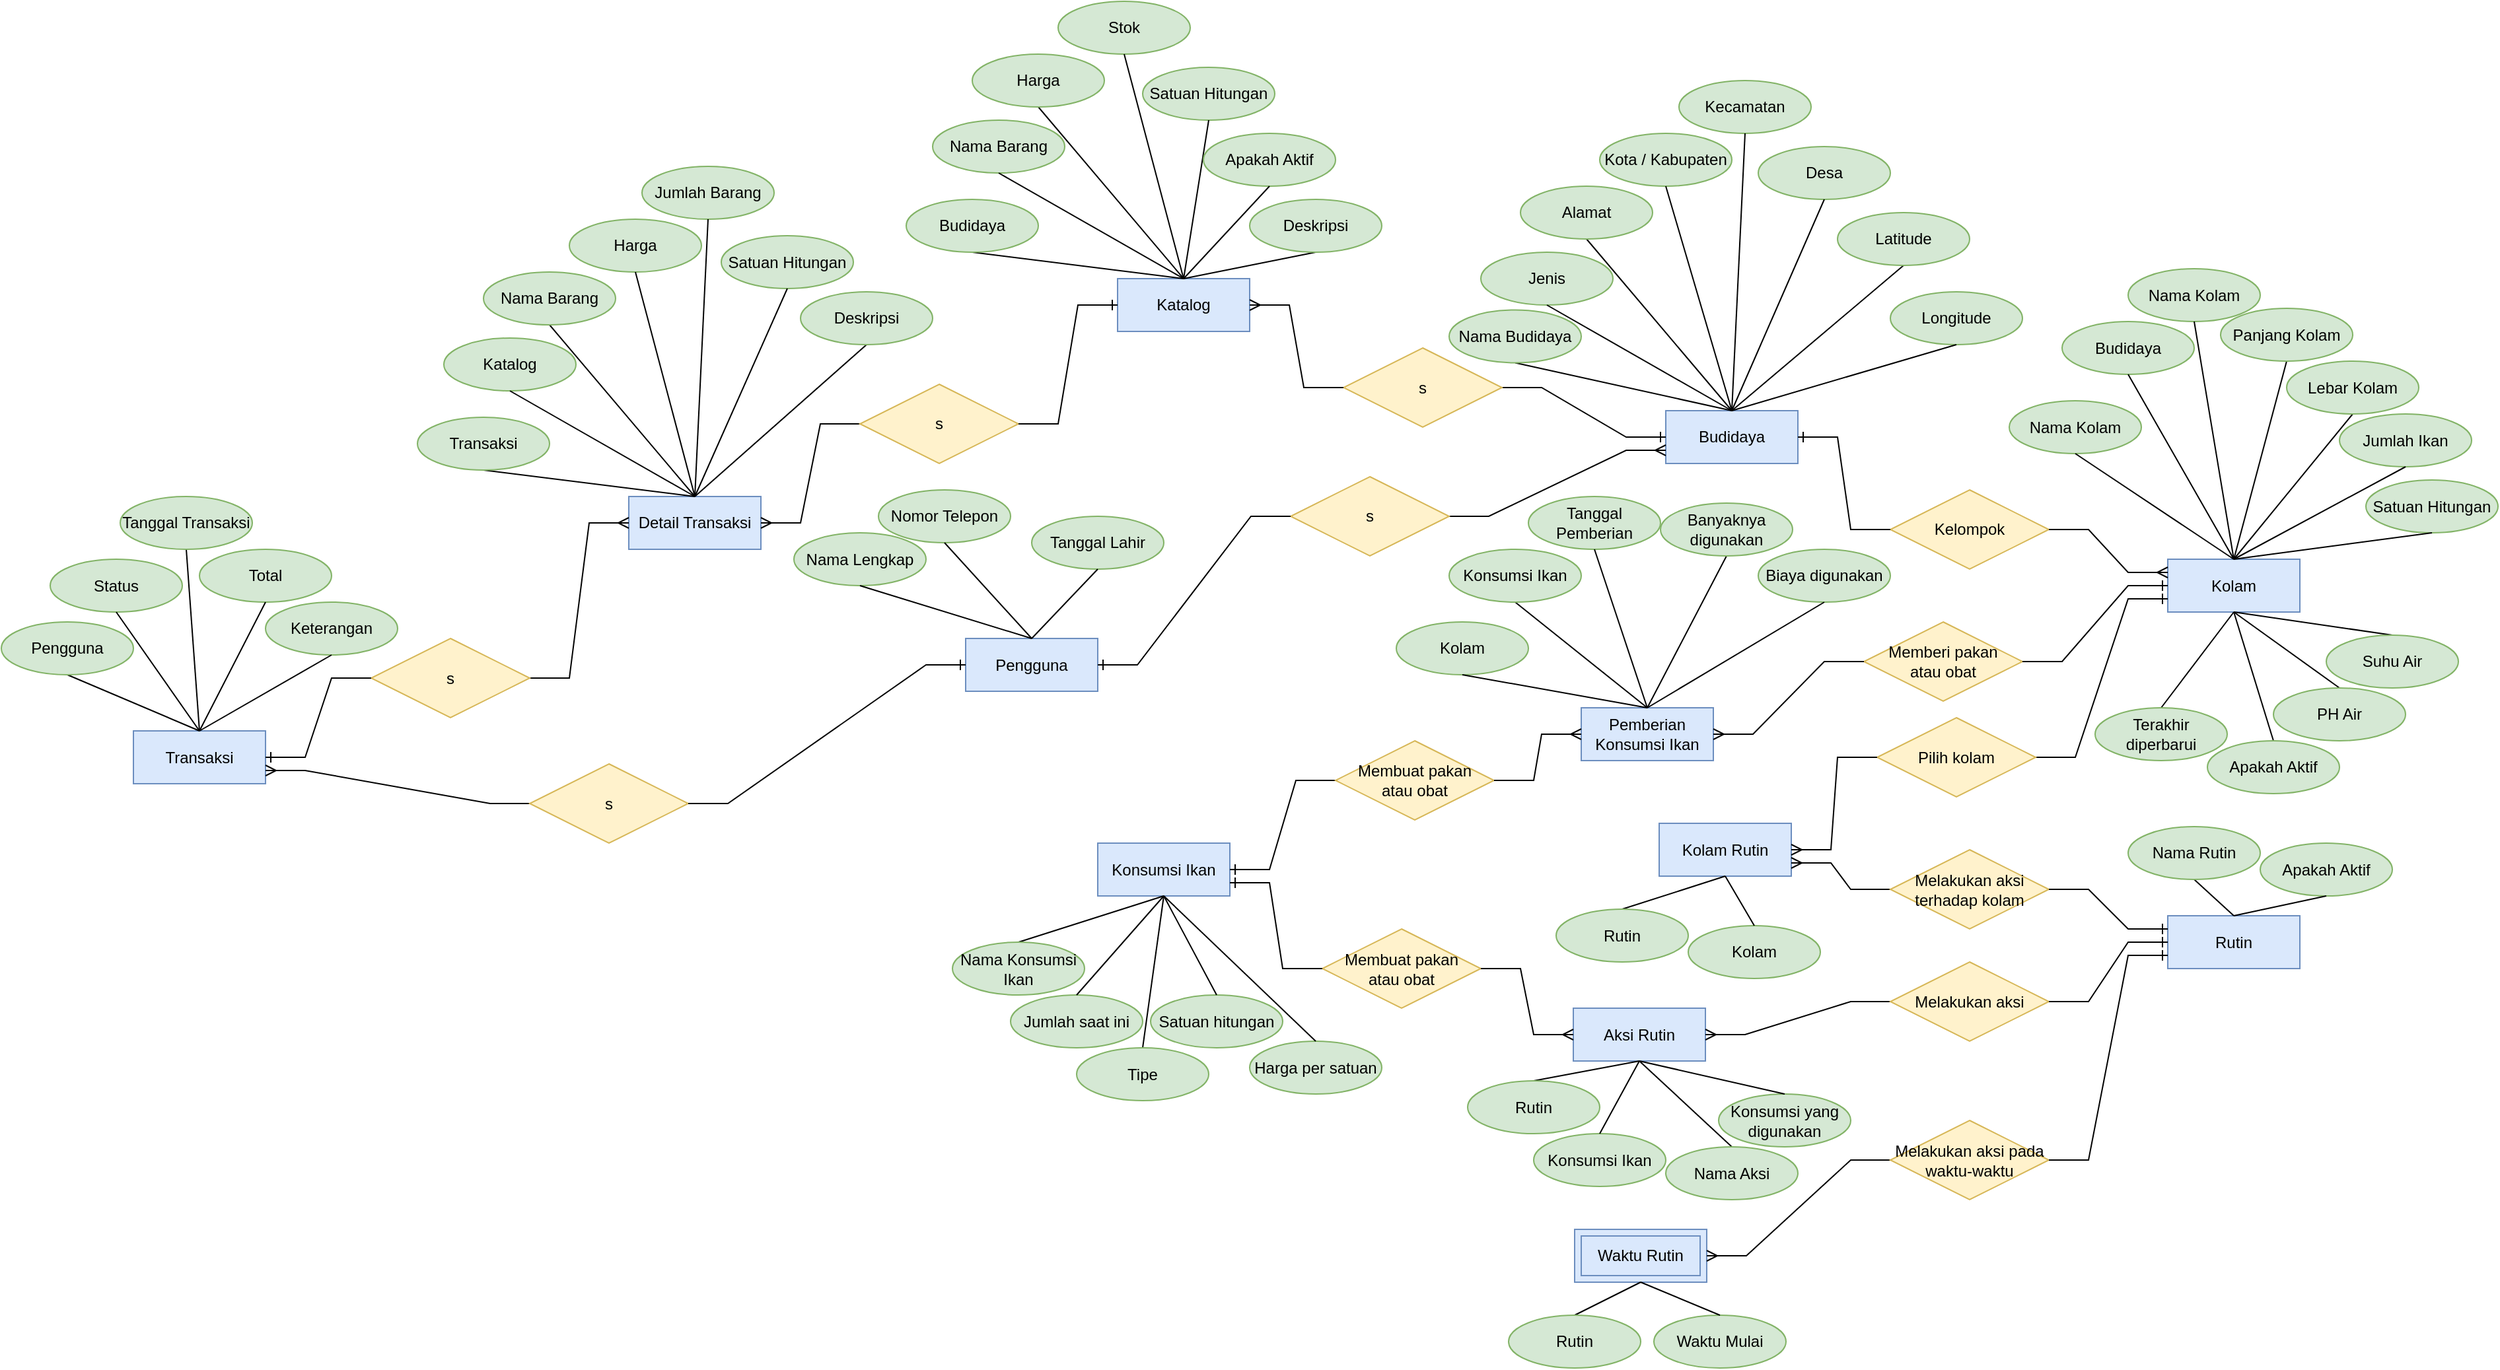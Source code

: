 <mxfile version="17.1.0" type="github">
  <diagram id="HuXtwQ8Sy-i9ZQJ4_Wx1" name="Page-1">
    <mxGraphModel dx="2997" dy="2582" grid="1" gridSize="10" guides="1" tooltips="1" connect="1" arrows="1" fold="1" page="1" pageScale="1" pageWidth="827" pageHeight="1169" math="0" shadow="0">
      <root>
        <mxCell id="0" />
        <mxCell id="1" parent="0" />
        <mxCell id="vET1W0fYoKjo0D7BIp9D-1" value="Pengguna" style="rounded=0;arcSize=10;whiteSpace=wrap;html=1;align=center;fillColor=#dae8fc;strokeColor=#6c8ebf;" vertex="1" parent="1">
          <mxGeometry x="280" y="442.5" width="100" height="40" as="geometry" />
        </mxCell>
        <mxCell id="vET1W0fYoKjo0D7BIp9D-3" value="Nomor Telepon" style="ellipse;whiteSpace=wrap;html=1;align=center;fillColor=#d5e8d4;strokeColor=#82b366;" vertex="1" parent="1">
          <mxGeometry x="214" y="330" width="100" height="40" as="geometry" />
        </mxCell>
        <mxCell id="vET1W0fYoKjo0D7BIp9D-5" value="Nama Lengkap" style="ellipse;whiteSpace=wrap;html=1;align=center;fillColor=#d5e8d4;strokeColor=#82b366;" vertex="1" parent="1">
          <mxGeometry x="150" y="362.5" width="100" height="40" as="geometry" />
        </mxCell>
        <mxCell id="vET1W0fYoKjo0D7BIp9D-6" value="Tanggal Lahir" style="ellipse;whiteSpace=wrap;html=1;align=center;fillColor=#d5e8d4;strokeColor=#82b366;" vertex="1" parent="1">
          <mxGeometry x="330" y="350" width="100" height="40" as="geometry" />
        </mxCell>
        <mxCell id="vET1W0fYoKjo0D7BIp9D-10" value="" style="endArrow=none;html=1;rounded=0;entryX=0.5;entryY=0;entryDx=0;entryDy=0;exitX=0.5;exitY=1;exitDx=0;exitDy=0;" edge="1" parent="1" source="vET1W0fYoKjo0D7BIp9D-5" target="vET1W0fYoKjo0D7BIp9D-1">
          <mxGeometry relative="1" as="geometry">
            <mxPoint x="260" y="462.5" as="sourcePoint" />
            <mxPoint x="420" y="462.5" as="targetPoint" />
          </mxGeometry>
        </mxCell>
        <mxCell id="vET1W0fYoKjo0D7BIp9D-11" value="" style="endArrow=none;html=1;rounded=0;entryX=0.5;entryY=0;entryDx=0;entryDy=0;exitX=0.5;exitY=1;exitDx=0;exitDy=0;" edge="1" parent="1" source="vET1W0fYoKjo0D7BIp9D-3" target="vET1W0fYoKjo0D7BIp9D-1">
          <mxGeometry relative="1" as="geometry">
            <mxPoint x="210" y="412.5" as="sourcePoint" />
            <mxPoint x="350" y="452.5" as="targetPoint" />
          </mxGeometry>
        </mxCell>
        <mxCell id="vET1W0fYoKjo0D7BIp9D-12" value="" style="endArrow=none;html=1;rounded=0;entryX=0.5;entryY=0;entryDx=0;entryDy=0;exitX=0.5;exitY=1;exitDx=0;exitDy=0;" edge="1" parent="1" source="vET1W0fYoKjo0D7BIp9D-6" target="vET1W0fYoKjo0D7BIp9D-1">
          <mxGeometry relative="1" as="geometry">
            <mxPoint x="304" y="352.5" as="sourcePoint" />
            <mxPoint x="350" y="452.5" as="targetPoint" />
          </mxGeometry>
        </mxCell>
        <mxCell id="vET1W0fYoKjo0D7BIp9D-14" value="Kelompok" style="shape=rhombus;perimeter=rhombusPerimeter;whiteSpace=wrap;html=1;align=center;fillColor=#fff2cc;strokeColor=#d6b656;" vertex="1" parent="1">
          <mxGeometry x="980" y="330" width="120" height="60" as="geometry" />
        </mxCell>
        <mxCell id="vET1W0fYoKjo0D7BIp9D-15" value="Budidaya" style="whiteSpace=wrap;html=1;align=center;fillColor=#dae8fc;strokeColor=#6c8ebf;" vertex="1" parent="1">
          <mxGeometry x="810" y="270" width="100" height="40" as="geometry" />
        </mxCell>
        <mxCell id="vET1W0fYoKjo0D7BIp9D-16" value="" style="endArrow=none;html=1;rounded=0;entryX=0.5;entryY=0;entryDx=0;entryDy=0;exitX=0.5;exitY=1;exitDx=0;exitDy=0;" edge="1" source="vET1W0fYoKjo0D7BIp9D-17" parent="1" target="vET1W0fYoKjo0D7BIp9D-15">
          <mxGeometry relative="1" as="geometry">
            <mxPoint x="790" y="280" as="sourcePoint" />
            <mxPoint x="860" y="260" as="targetPoint" />
          </mxGeometry>
        </mxCell>
        <mxCell id="vET1W0fYoKjo0D7BIp9D-17" value="Nama Budidaya" style="ellipse;whiteSpace=wrap;html=1;align=center;fillColor=#d5e8d4;strokeColor=#82b366;" vertex="1" parent="1">
          <mxGeometry x="646" y="193.75" width="100" height="40" as="geometry" />
        </mxCell>
        <mxCell id="vET1W0fYoKjo0D7BIp9D-19" value="Jenis" style="ellipse;whiteSpace=wrap;html=1;align=center;fillColor=#d5e8d4;strokeColor=#82b366;" vertex="1" parent="1">
          <mxGeometry x="670" y="150" width="100" height="40" as="geometry" />
        </mxCell>
        <mxCell id="vET1W0fYoKjo0D7BIp9D-20" value="" style="endArrow=none;html=1;rounded=0;entryX=0.5;entryY=0;entryDx=0;entryDy=0;exitX=0.5;exitY=1;exitDx=0;exitDy=0;" edge="1" source="vET1W0fYoKjo0D7BIp9D-19" parent="1" target="vET1W0fYoKjo0D7BIp9D-15">
          <mxGeometry relative="1" as="geometry">
            <mxPoint x="880" y="240" as="sourcePoint" />
            <mxPoint x="950" y="230" as="targetPoint" />
          </mxGeometry>
        </mxCell>
        <mxCell id="vET1W0fYoKjo0D7BIp9D-21" value="" style="endArrow=none;html=1;rounded=0;entryX=0.5;entryY=0;entryDx=0;entryDy=0;exitX=0.5;exitY=1;exitDx=0;exitDy=0;" edge="1" source="vET1W0fYoKjo0D7BIp9D-22" parent="1" target="vET1W0fYoKjo0D7BIp9D-15">
          <mxGeometry relative="1" as="geometry">
            <mxPoint x="990" y="240" as="sourcePoint" />
            <mxPoint x="970" y="270" as="targetPoint" />
          </mxGeometry>
        </mxCell>
        <mxCell id="vET1W0fYoKjo0D7BIp9D-22" value="Alamat" style="ellipse;whiteSpace=wrap;html=1;align=center;fillColor=#d5e8d4;strokeColor=#82b366;" vertex="1" parent="1">
          <mxGeometry x="700" y="100" width="100" height="40" as="geometry" />
        </mxCell>
        <mxCell id="vET1W0fYoKjo0D7BIp9D-23" value="Kota / Kabupaten" style="ellipse;whiteSpace=wrap;html=1;align=center;fillColor=#d5e8d4;strokeColor=#82b366;" vertex="1" parent="1">
          <mxGeometry x="760" y="60" width="100" height="40" as="geometry" />
        </mxCell>
        <mxCell id="vET1W0fYoKjo0D7BIp9D-24" value="" style="endArrow=none;html=1;rounded=0;entryX=0.5;entryY=0;entryDx=0;entryDy=0;exitX=0.5;exitY=1;exitDx=0;exitDy=0;" edge="1" source="vET1W0fYoKjo0D7BIp9D-23" parent="1" target="vET1W0fYoKjo0D7BIp9D-15">
          <mxGeometry relative="1" as="geometry">
            <mxPoint x="1080" y="270" as="sourcePoint" />
            <mxPoint x="950" y="300" as="targetPoint" />
          </mxGeometry>
        </mxCell>
        <mxCell id="vET1W0fYoKjo0D7BIp9D-25" value="Kecamatan" style="ellipse;whiteSpace=wrap;html=1;align=center;fillColor=#d5e8d4;strokeColor=#82b366;" vertex="1" parent="1">
          <mxGeometry x="820" y="20" width="100" height="40" as="geometry" />
        </mxCell>
        <mxCell id="vET1W0fYoKjo0D7BIp9D-26" value="" style="endArrow=none;html=1;rounded=0;entryX=0.5;entryY=0;entryDx=0;entryDy=0;exitX=0.5;exitY=1;exitDx=0;exitDy=0;" edge="1" source="vET1W0fYoKjo0D7BIp9D-25" parent="1" target="vET1W0fYoKjo0D7BIp9D-15">
          <mxGeometry relative="1" as="geometry">
            <mxPoint x="1160" y="280" as="sourcePoint" />
            <mxPoint x="940" y="280" as="targetPoint" />
          </mxGeometry>
        </mxCell>
        <mxCell id="vET1W0fYoKjo0D7BIp9D-27" value="Desa" style="ellipse;whiteSpace=wrap;html=1;align=center;fillColor=#d5e8d4;strokeColor=#82b366;" vertex="1" parent="1">
          <mxGeometry x="880" y="70" width="100" height="40" as="geometry" />
        </mxCell>
        <mxCell id="vET1W0fYoKjo0D7BIp9D-28" value="" style="endArrow=none;html=1;rounded=0;exitX=0.5;exitY=1;exitDx=0;exitDy=0;entryX=0.5;entryY=0;entryDx=0;entryDy=0;" edge="1" source="vET1W0fYoKjo0D7BIp9D-27" parent="1" target="vET1W0fYoKjo0D7BIp9D-15">
          <mxGeometry relative="1" as="geometry">
            <mxPoint x="1180" y="320" as="sourcePoint" />
            <mxPoint x="860" y="270" as="targetPoint" />
          </mxGeometry>
        </mxCell>
        <mxCell id="vET1W0fYoKjo0D7BIp9D-29" value="" style="endArrow=none;html=1;rounded=0;exitX=0.5;exitY=1;exitDx=0;exitDy=0;entryX=0.5;entryY=0;entryDx=0;entryDy=0;" edge="1" source="vET1W0fYoKjo0D7BIp9D-30" parent="1" target="vET1W0fYoKjo0D7BIp9D-15">
          <mxGeometry relative="1" as="geometry">
            <mxPoint x="1220" y="380" as="sourcePoint" />
            <mxPoint x="900.0" y="330" as="targetPoint" />
          </mxGeometry>
        </mxCell>
        <mxCell id="vET1W0fYoKjo0D7BIp9D-30" value="Latitude" style="ellipse;whiteSpace=wrap;html=1;align=center;fillColor=#d5e8d4;strokeColor=#82b366;" vertex="1" parent="1">
          <mxGeometry x="940" y="120" width="100" height="40" as="geometry" />
        </mxCell>
        <mxCell id="vET1W0fYoKjo0D7BIp9D-31" value="Longitude" style="ellipse;whiteSpace=wrap;html=1;align=center;fillColor=#d5e8d4;strokeColor=#82b366;" vertex="1" parent="1">
          <mxGeometry x="980" y="180" width="100" height="40" as="geometry" />
        </mxCell>
        <mxCell id="vET1W0fYoKjo0D7BIp9D-32" value="" style="endArrow=none;html=1;rounded=0;exitX=0.5;exitY=1;exitDx=0;exitDy=0;" edge="1" source="vET1W0fYoKjo0D7BIp9D-31" parent="1">
          <mxGeometry relative="1" as="geometry">
            <mxPoint x="1250" y="430" as="sourcePoint" />
            <mxPoint x="860" y="270" as="targetPoint" />
          </mxGeometry>
        </mxCell>
        <mxCell id="vET1W0fYoKjo0D7BIp9D-33" value="Kolam" style="rounded=0;arcSize=10;whiteSpace=wrap;html=1;align=center;fillColor=#dae8fc;strokeColor=#6c8ebf;" vertex="1" parent="1">
          <mxGeometry x="1190" y="382.5" width="100" height="40" as="geometry" />
        </mxCell>
        <mxCell id="vET1W0fYoKjo0D7BIp9D-34" value="Budidaya" style="ellipse;whiteSpace=wrap;html=1;align=center;fillColor=#d5e8d4;strokeColor=#82b366;" vertex="1" parent="1">
          <mxGeometry x="1110" y="202.5" width="100" height="40" as="geometry" />
        </mxCell>
        <mxCell id="vET1W0fYoKjo0D7BIp9D-35" value="Nama Kolam" style="ellipse;whiteSpace=wrap;html=1;align=center;fillColor=#d5e8d4;strokeColor=#82b366;" vertex="1" parent="1">
          <mxGeometry x="1070" y="262.5" width="100" height="40" as="geometry" />
        </mxCell>
        <mxCell id="vET1W0fYoKjo0D7BIp9D-36" value="Nama Kolam" style="ellipse;whiteSpace=wrap;html=1;align=center;fillColor=#d5e8d4;strokeColor=#82b366;" vertex="1" parent="1">
          <mxGeometry x="1160" y="162.5" width="100" height="40" as="geometry" />
        </mxCell>
        <mxCell id="vET1W0fYoKjo0D7BIp9D-37" value="" style="endArrow=none;html=1;rounded=0;entryX=0.5;entryY=0;entryDx=0;entryDy=0;exitX=0.5;exitY=1;exitDx=0;exitDy=0;" edge="1" source="vET1W0fYoKjo0D7BIp9D-35" target="vET1W0fYoKjo0D7BIp9D-33" parent="1">
          <mxGeometry relative="1" as="geometry">
            <mxPoint x="1170" y="402.5" as="sourcePoint" />
            <mxPoint x="1330" y="402.5" as="targetPoint" />
          </mxGeometry>
        </mxCell>
        <mxCell id="vET1W0fYoKjo0D7BIp9D-38" value="" style="endArrow=none;html=1;rounded=0;entryX=0.5;entryY=0;entryDx=0;entryDy=0;exitX=0.5;exitY=1;exitDx=0;exitDy=0;" edge="1" source="vET1W0fYoKjo0D7BIp9D-34" target="vET1W0fYoKjo0D7BIp9D-33" parent="1">
          <mxGeometry relative="1" as="geometry">
            <mxPoint x="1120" y="352.5" as="sourcePoint" />
            <mxPoint x="1260" y="392.5" as="targetPoint" />
          </mxGeometry>
        </mxCell>
        <mxCell id="vET1W0fYoKjo0D7BIp9D-39" value="" style="endArrow=none;html=1;rounded=0;entryX=0.5;entryY=0;entryDx=0;entryDy=0;exitX=0.5;exitY=1;exitDx=0;exitDy=0;" edge="1" source="vET1W0fYoKjo0D7BIp9D-36" target="vET1W0fYoKjo0D7BIp9D-33" parent="1">
          <mxGeometry relative="1" as="geometry">
            <mxPoint x="1214" y="292.5" as="sourcePoint" />
            <mxPoint x="1260" y="392.5" as="targetPoint" />
          </mxGeometry>
        </mxCell>
        <mxCell id="vET1W0fYoKjo0D7BIp9D-40" value="" style="endArrow=none;html=1;rounded=0;entryX=0.5;entryY=0;entryDx=0;entryDy=0;exitX=0.5;exitY=1;exitDx=0;exitDy=0;" edge="1" source="vET1W0fYoKjo0D7BIp9D-41" parent="1" target="vET1W0fYoKjo0D7BIp9D-33">
          <mxGeometry relative="1" as="geometry">
            <mxPoint x="1354" y="322.5" as="sourcePoint" />
            <mxPoint x="1380" y="412.5" as="targetPoint" />
          </mxGeometry>
        </mxCell>
        <mxCell id="vET1W0fYoKjo0D7BIp9D-41" value="Panjang Kolam" style="ellipse;whiteSpace=wrap;html=1;align=center;fillColor=#d5e8d4;strokeColor=#82b366;" vertex="1" parent="1">
          <mxGeometry x="1230" y="192.5" width="100" height="40" as="geometry" />
        </mxCell>
        <mxCell id="vET1W0fYoKjo0D7BIp9D-42" value="" style="endArrow=none;html=1;rounded=0;entryX=0.5;entryY=0;entryDx=0;entryDy=0;exitX=0.5;exitY=1;exitDx=0;exitDy=0;" edge="1" source="vET1W0fYoKjo0D7BIp9D-43" parent="1" target="vET1W0fYoKjo0D7BIp9D-33">
          <mxGeometry relative="1" as="geometry">
            <mxPoint x="1454" y="332.5" as="sourcePoint" />
            <mxPoint x="1340" y="392.5" as="targetPoint" />
          </mxGeometry>
        </mxCell>
        <mxCell id="vET1W0fYoKjo0D7BIp9D-43" value="Lebar Kolam" style="ellipse;whiteSpace=wrap;html=1;align=center;fillColor=#d5e8d4;strokeColor=#82b366;" vertex="1" parent="1">
          <mxGeometry x="1280" y="232.5" width="100" height="40" as="geometry" />
        </mxCell>
        <mxCell id="vET1W0fYoKjo0D7BIp9D-44" value="Jumlah Ikan" style="ellipse;whiteSpace=wrap;html=1;align=center;fillColor=#d5e8d4;strokeColor=#82b366;" vertex="1" parent="1">
          <mxGeometry x="1320" y="272.5" width="100" height="40" as="geometry" />
        </mxCell>
        <mxCell id="vET1W0fYoKjo0D7BIp9D-45" value="" style="endArrow=none;html=1;rounded=0;entryX=0.5;entryY=0;entryDx=0;entryDy=0;exitX=0.5;exitY=1;exitDx=0;exitDy=0;" edge="1" source="vET1W0fYoKjo0D7BIp9D-44" parent="1" target="vET1W0fYoKjo0D7BIp9D-33">
          <mxGeometry relative="1" as="geometry">
            <mxPoint x="1510" y="372.5" as="sourcePoint" />
            <mxPoint x="1296" y="422.5" as="targetPoint" />
          </mxGeometry>
        </mxCell>
        <mxCell id="vET1W0fYoKjo0D7BIp9D-46" value="Satuan Hitungan" style="ellipse;whiteSpace=wrap;html=1;align=center;fillColor=#d5e8d4;strokeColor=#82b366;" vertex="1" parent="1">
          <mxGeometry x="1340" y="322.5" width="100" height="40" as="geometry" />
        </mxCell>
        <mxCell id="vET1W0fYoKjo0D7BIp9D-47" value="" style="endArrow=none;html=1;rounded=0;entryX=0.5;entryY=0;entryDx=0;entryDy=0;exitX=0.5;exitY=1;exitDx=0;exitDy=0;" edge="1" source="vET1W0fYoKjo0D7BIp9D-46" parent="1" target="vET1W0fYoKjo0D7BIp9D-33">
          <mxGeometry relative="1" as="geometry">
            <mxPoint x="1564" y="412.5" as="sourcePoint" />
            <mxPoint x="1294" y="422.5" as="targetPoint" />
          </mxGeometry>
        </mxCell>
        <mxCell id="vET1W0fYoKjo0D7BIp9D-48" value="" style="endArrow=none;html=1;rounded=0;entryX=0.5;entryY=1;entryDx=0;entryDy=0;exitX=0.5;exitY=0;exitDx=0;exitDy=0;" edge="1" source="vET1W0fYoKjo0D7BIp9D-49" parent="1" target="vET1W0fYoKjo0D7BIp9D-33">
          <mxGeometry relative="1" as="geometry">
            <mxPoint x="1596" y="462.5" as="sourcePoint" />
            <mxPoint x="1272" y="432.5" as="targetPoint" />
          </mxGeometry>
        </mxCell>
        <mxCell id="vET1W0fYoKjo0D7BIp9D-49" value="Suhu Air" style="ellipse;whiteSpace=wrap;html=1;align=center;fillColor=#d5e8d4;strokeColor=#82b366;" vertex="1" parent="1">
          <mxGeometry x="1310" y="440" width="100" height="40" as="geometry" />
        </mxCell>
        <mxCell id="vET1W0fYoKjo0D7BIp9D-50" value="" style="endArrow=none;html=1;rounded=0;exitX=0.5;exitY=0;exitDx=0;exitDy=0;entryX=0.5;entryY=1;entryDx=0;entryDy=0;" edge="1" source="vET1W0fYoKjo0D7BIp9D-51" parent="1" target="vET1W0fYoKjo0D7BIp9D-33">
          <mxGeometry relative="1" as="geometry">
            <mxPoint x="1636" y="502.5" as="sourcePoint" />
            <mxPoint x="1240" y="422.5" as="targetPoint" />
          </mxGeometry>
        </mxCell>
        <mxCell id="vET1W0fYoKjo0D7BIp9D-51" value="PH Air" style="ellipse;whiteSpace=wrap;html=1;align=center;fillColor=#d5e8d4;strokeColor=#82b366;" vertex="1" parent="1">
          <mxGeometry x="1270" y="480" width="100" height="40" as="geometry" />
        </mxCell>
        <mxCell id="vET1W0fYoKjo0D7BIp9D-52" value="" style="endArrow=none;html=1;rounded=0;entryX=0.5;entryY=1;entryDx=0;entryDy=0;exitX=0.5;exitY=0;exitDx=0;exitDy=0;" edge="1" source="vET1W0fYoKjo0D7BIp9D-53" parent="1" target="vET1W0fYoKjo0D7BIp9D-33">
          <mxGeometry relative="1" as="geometry">
            <mxPoint x="1546" y="682.5" as="sourcePoint" />
            <mxPoint x="1150" y="562.5" as="targetPoint" />
          </mxGeometry>
        </mxCell>
        <mxCell id="vET1W0fYoKjo0D7BIp9D-53" value="Apakah Aktif" style="ellipse;whiteSpace=wrap;html=1;align=center;fillColor=#d5e8d4;strokeColor=#82b366;" vertex="1" parent="1">
          <mxGeometry x="1220" y="520" width="100" height="40" as="geometry" />
        </mxCell>
        <mxCell id="vET1W0fYoKjo0D7BIp9D-54" value="" style="endArrow=none;html=1;rounded=0;entryX=0.5;entryY=1;entryDx=0;entryDy=0;exitX=0.5;exitY=0;exitDx=0;exitDy=0;" edge="1" source="vET1W0fYoKjo0D7BIp9D-55" parent="1" target="vET1W0fYoKjo0D7BIp9D-33">
          <mxGeometry relative="1" as="geometry">
            <mxPoint x="1398" y="682.5" as="sourcePoint" />
            <mxPoint x="1242" y="412.5" as="targetPoint" />
          </mxGeometry>
        </mxCell>
        <mxCell id="vET1W0fYoKjo0D7BIp9D-55" value="Terakhir diperbarui" style="ellipse;whiteSpace=wrap;html=1;align=center;fillColor=#d5e8d4;strokeColor=#82b366;" vertex="1" parent="1">
          <mxGeometry x="1135" y="495" width="100" height="40" as="geometry" />
        </mxCell>
        <mxCell id="vET1W0fYoKjo0D7BIp9D-56" value="" style="edgeStyle=entityRelationEdgeStyle;fontSize=12;html=1;endArrow=ERone;endFill=1;rounded=0;exitX=0;exitY=0.5;exitDx=0;exitDy=0;entryX=1;entryY=0.5;entryDx=0;entryDy=0;" edge="1" parent="1" source="vET1W0fYoKjo0D7BIp9D-14" target="vET1W0fYoKjo0D7BIp9D-15">
          <mxGeometry width="100" height="100" relative="1" as="geometry">
            <mxPoint x="830" y="520" as="sourcePoint" />
            <mxPoint x="740" y="420" as="targetPoint" />
          </mxGeometry>
        </mxCell>
        <mxCell id="vET1W0fYoKjo0D7BIp9D-57" value="" style="edgeStyle=entityRelationEdgeStyle;fontSize=12;html=1;endArrow=ERmany;rounded=0;exitX=1;exitY=0.5;exitDx=0;exitDy=0;entryX=0;entryY=0.25;entryDx=0;entryDy=0;" edge="1" parent="1" source="vET1W0fYoKjo0D7BIp9D-14" target="vET1W0fYoKjo0D7BIp9D-33">
          <mxGeometry width="100" height="100" relative="1" as="geometry">
            <mxPoint x="1070" y="500" as="sourcePoint" />
            <mxPoint x="1170" y="400" as="targetPoint" />
          </mxGeometry>
        </mxCell>
        <mxCell id="vET1W0fYoKjo0D7BIp9D-58" value="Konsumsi Ikan" style="whiteSpace=wrap;html=1;align=center;fillColor=#dae8fc;strokeColor=#6c8ebf;" vertex="1" parent="1">
          <mxGeometry x="380" y="597.5" width="100" height="40" as="geometry" />
        </mxCell>
        <mxCell id="vET1W0fYoKjo0D7BIp9D-59" value="" style="endArrow=none;html=1;rounded=0;entryX=0.5;entryY=1;entryDx=0;entryDy=0;exitX=0.5;exitY=0;exitDx=0;exitDy=0;" edge="1" source="vET1W0fYoKjo0D7BIp9D-60" target="vET1W0fYoKjo0D7BIp9D-58" parent="1">
          <mxGeometry relative="1" as="geometry">
            <mxPoint x="270" y="582.5" as="sourcePoint" />
            <mxPoint x="430" y="592.5" as="targetPoint" />
          </mxGeometry>
        </mxCell>
        <mxCell id="vET1W0fYoKjo0D7BIp9D-60" value="Nama Konsumsi Ikan" style="ellipse;whiteSpace=wrap;html=1;align=center;fillColor=#d5e8d4;strokeColor=#82b366;" vertex="1" parent="1">
          <mxGeometry x="270" y="672.5" width="100" height="40" as="geometry" />
        </mxCell>
        <mxCell id="vET1W0fYoKjo0D7BIp9D-61" value="Jumlah saat ini" style="ellipse;whiteSpace=wrap;html=1;align=center;fillColor=#d5e8d4;strokeColor=#82b366;" vertex="1" parent="1">
          <mxGeometry x="314" y="712.5" width="100" height="40" as="geometry" />
        </mxCell>
        <mxCell id="vET1W0fYoKjo0D7BIp9D-62" value="" style="endArrow=none;html=1;rounded=0;exitX=0.5;exitY=0;exitDx=0;exitDy=0;entryX=0.5;entryY=1;entryDx=0;entryDy=0;" edge="1" source="vET1W0fYoKjo0D7BIp9D-61" target="vET1W0fYoKjo0D7BIp9D-58" parent="1">
          <mxGeometry relative="1" as="geometry">
            <mxPoint x="450" y="572.5" as="sourcePoint" />
            <mxPoint x="430" y="640" as="targetPoint" />
          </mxGeometry>
        </mxCell>
        <mxCell id="vET1W0fYoKjo0D7BIp9D-63" value="" style="endArrow=none;html=1;rounded=0;entryX=0.5;entryY=1;entryDx=0;entryDy=0;exitX=0.5;exitY=0;exitDx=0;exitDy=0;" edge="1" source="vET1W0fYoKjo0D7BIp9D-64" target="vET1W0fYoKjo0D7BIp9D-58" parent="1">
          <mxGeometry relative="1" as="geometry">
            <mxPoint x="560" y="572.5" as="sourcePoint" />
            <mxPoint x="540" y="602.5" as="targetPoint" />
          </mxGeometry>
        </mxCell>
        <mxCell id="vET1W0fYoKjo0D7BIp9D-64" value="Tipe" style="ellipse;whiteSpace=wrap;html=1;align=center;fillColor=#d5e8d4;strokeColor=#82b366;" vertex="1" parent="1">
          <mxGeometry x="364" y="752.5" width="100" height="40" as="geometry" />
        </mxCell>
        <mxCell id="vET1W0fYoKjo0D7BIp9D-65" value="Satuan hitungan" style="ellipse;whiteSpace=wrap;html=1;align=center;fillColor=#d5e8d4;strokeColor=#82b366;" vertex="1" parent="1">
          <mxGeometry x="420" y="712.5" width="100" height="40" as="geometry" />
        </mxCell>
        <mxCell id="vET1W0fYoKjo0D7BIp9D-66" value="" style="endArrow=none;html=1;rounded=0;entryX=0.5;entryY=1;entryDx=0;entryDy=0;exitX=0.5;exitY=0;exitDx=0;exitDy=0;" edge="1" source="vET1W0fYoKjo0D7BIp9D-65" target="vET1W0fYoKjo0D7BIp9D-58" parent="1">
          <mxGeometry relative="1" as="geometry">
            <mxPoint x="650" y="602.5" as="sourcePoint" />
            <mxPoint x="520" y="632.5" as="targetPoint" />
          </mxGeometry>
        </mxCell>
        <mxCell id="vET1W0fYoKjo0D7BIp9D-67" value="Harga per satuan" style="ellipse;whiteSpace=wrap;html=1;align=center;fillColor=#d5e8d4;strokeColor=#82b366;" vertex="1" parent="1">
          <mxGeometry x="495" y="747.5" width="100" height="40" as="geometry" />
        </mxCell>
        <mxCell id="vET1W0fYoKjo0D7BIp9D-68" value="" style="endArrow=none;html=1;rounded=0;entryX=0.5;entryY=1;entryDx=0;entryDy=0;exitX=0.5;exitY=0;exitDx=0;exitDy=0;" edge="1" source="vET1W0fYoKjo0D7BIp9D-67" target="vET1W0fYoKjo0D7BIp9D-58" parent="1">
          <mxGeometry relative="1" as="geometry">
            <mxPoint x="730" y="612.5" as="sourcePoint" />
            <mxPoint x="510" y="612.5" as="targetPoint" />
          </mxGeometry>
        </mxCell>
        <mxCell id="vET1W0fYoKjo0D7BIp9D-75" value="" style="edgeStyle=entityRelationEdgeStyle;fontSize=12;html=1;endArrow=ERone;endFill=1;rounded=0;exitX=0;exitY=0.5;exitDx=0;exitDy=0;entryX=1;entryY=0.5;entryDx=0;entryDy=0;" edge="1" target="vET1W0fYoKjo0D7BIp9D-58" parent="1" source="vET1W0fYoKjo0D7BIp9D-96">
          <mxGeometry width="100" height="100" relative="1" as="geometry">
            <mxPoint x="500" y="610.0" as="sourcePoint" />
            <mxPoint x="250" y="755" as="targetPoint" />
          </mxGeometry>
        </mxCell>
        <mxCell id="vET1W0fYoKjo0D7BIp9D-76" value="Pemberian Konsumsi Ikan" style="whiteSpace=wrap;html=1;align=center;fillColor=#dae8fc;strokeColor=#6c8ebf;" vertex="1" parent="1">
          <mxGeometry x="746" y="495" width="100" height="40" as="geometry" />
        </mxCell>
        <mxCell id="vET1W0fYoKjo0D7BIp9D-77" value="" style="endArrow=none;html=1;rounded=0;entryX=0.5;entryY=0;entryDx=0;entryDy=0;exitX=0.5;exitY=1;exitDx=0;exitDy=0;" edge="1" source="vET1W0fYoKjo0D7BIp9D-78" target="vET1W0fYoKjo0D7BIp9D-76" parent="1">
          <mxGeometry relative="1" as="geometry">
            <mxPoint x="726" y="505" as="sourcePoint" />
            <mxPoint x="796" y="485" as="targetPoint" />
          </mxGeometry>
        </mxCell>
        <mxCell id="vET1W0fYoKjo0D7BIp9D-78" value="Konsumsi Ikan" style="ellipse;whiteSpace=wrap;html=1;align=center;fillColor=#d5e8d4;strokeColor=#82b366;" vertex="1" parent="1">
          <mxGeometry x="646" y="375" width="100" height="40" as="geometry" />
        </mxCell>
        <mxCell id="vET1W0fYoKjo0D7BIp9D-79" value="Tanggal Pemberian" style="ellipse;whiteSpace=wrap;html=1;align=center;fillColor=#d5e8d4;strokeColor=#82b366;" vertex="1" parent="1">
          <mxGeometry x="706" y="335" width="100" height="40" as="geometry" />
        </mxCell>
        <mxCell id="vET1W0fYoKjo0D7BIp9D-80" value="" style="endArrow=none;html=1;rounded=0;entryX=0.5;entryY=0;entryDx=0;entryDy=0;exitX=0.5;exitY=1;exitDx=0;exitDy=0;" edge="1" source="vET1W0fYoKjo0D7BIp9D-79" target="vET1W0fYoKjo0D7BIp9D-76" parent="1">
          <mxGeometry relative="1" as="geometry">
            <mxPoint x="816" y="465" as="sourcePoint" />
            <mxPoint x="886" y="455" as="targetPoint" />
          </mxGeometry>
        </mxCell>
        <mxCell id="vET1W0fYoKjo0D7BIp9D-81" value="" style="endArrow=none;html=1;rounded=0;entryX=0.5;entryY=0;entryDx=0;entryDy=0;exitX=0.5;exitY=1;exitDx=0;exitDy=0;" edge="1" source="vET1W0fYoKjo0D7BIp9D-82" target="vET1W0fYoKjo0D7BIp9D-76" parent="1">
          <mxGeometry relative="1" as="geometry">
            <mxPoint x="926" y="465" as="sourcePoint" />
            <mxPoint x="906" y="495" as="targetPoint" />
          </mxGeometry>
        </mxCell>
        <mxCell id="vET1W0fYoKjo0D7BIp9D-82" value="Banyaknya digunakan" style="ellipse;whiteSpace=wrap;html=1;align=center;fillColor=#d5e8d4;strokeColor=#82b366;" vertex="1" parent="1">
          <mxGeometry x="806" y="340" width="100" height="40" as="geometry" />
        </mxCell>
        <mxCell id="vET1W0fYoKjo0D7BIp9D-83" value="Biaya digunakan" style="ellipse;whiteSpace=wrap;html=1;align=center;fillColor=#d5e8d4;strokeColor=#82b366;" vertex="1" parent="1">
          <mxGeometry x="880" y="375" width="100" height="40" as="geometry" />
        </mxCell>
        <mxCell id="vET1W0fYoKjo0D7BIp9D-84" value="" style="endArrow=none;html=1;rounded=0;entryX=0.5;entryY=0;entryDx=0;entryDy=0;exitX=0.5;exitY=1;exitDx=0;exitDy=0;" edge="1" source="vET1W0fYoKjo0D7BIp9D-83" target="vET1W0fYoKjo0D7BIp9D-76" parent="1">
          <mxGeometry relative="1" as="geometry">
            <mxPoint x="1016" y="495" as="sourcePoint" />
            <mxPoint x="886" y="525" as="targetPoint" />
          </mxGeometry>
        </mxCell>
        <mxCell id="vET1W0fYoKjo0D7BIp9D-91" value="Kolam" style="ellipse;whiteSpace=wrap;html=1;align=center;fillColor=#d5e8d4;strokeColor=#82b366;" vertex="1" parent="1">
          <mxGeometry x="606" y="430" width="100" height="40" as="geometry" />
        </mxCell>
        <mxCell id="vET1W0fYoKjo0D7BIp9D-92" value="" style="endArrow=none;html=1;rounded=0;exitX=0.5;exitY=1;exitDx=0;exitDy=0;entryX=0.5;entryY=0;entryDx=0;entryDy=0;" edge="1" source="vET1W0fYoKjo0D7BIp9D-91" parent="1" target="vET1W0fYoKjo0D7BIp9D-76">
          <mxGeometry relative="1" as="geometry">
            <mxPoint x="1186" y="655" as="sourcePoint" />
            <mxPoint x="790" y="495" as="targetPoint" />
          </mxGeometry>
        </mxCell>
        <mxCell id="vET1W0fYoKjo0D7BIp9D-93" value="Memberi pakan &lt;br&gt;atau obat" style="shape=rhombus;perimeter=rhombusPerimeter;whiteSpace=wrap;html=1;align=center;fillColor=#fff2cc;strokeColor=#d6b656;" vertex="1" parent="1">
          <mxGeometry x="960" y="430" width="120" height="60" as="geometry" />
        </mxCell>
        <mxCell id="vET1W0fYoKjo0D7BIp9D-94" value="" style="edgeStyle=entityRelationEdgeStyle;fontSize=12;html=1;endArrow=ERone;endFill=1;rounded=0;exitX=1;exitY=0.5;exitDx=0;exitDy=0;entryX=0;entryY=0.5;entryDx=0;entryDy=0;" edge="1" parent="1" source="vET1W0fYoKjo0D7BIp9D-93" target="vET1W0fYoKjo0D7BIp9D-33">
          <mxGeometry width="100" height="100" relative="1" as="geometry">
            <mxPoint x="990" y="370" as="sourcePoint" />
            <mxPoint x="920" y="300" as="targetPoint" />
          </mxGeometry>
        </mxCell>
        <mxCell id="vET1W0fYoKjo0D7BIp9D-95" value="" style="edgeStyle=entityRelationEdgeStyle;fontSize=12;html=1;endArrow=ERmany;rounded=0;exitX=0;exitY=0.5;exitDx=0;exitDy=0;entryX=1;entryY=0.5;entryDx=0;entryDy=0;" edge="1" parent="1" source="vET1W0fYoKjo0D7BIp9D-93" target="vET1W0fYoKjo0D7BIp9D-76">
          <mxGeometry width="100" height="100" relative="1" as="geometry">
            <mxPoint x="980" y="450.0" as="sourcePoint" />
            <mxPoint x="1240" y="415.0" as="targetPoint" />
          </mxGeometry>
        </mxCell>
        <mxCell id="vET1W0fYoKjo0D7BIp9D-96" value="Membuat pakan &lt;br&gt;atau obat" style="shape=rhombus;perimeter=rhombusPerimeter;whiteSpace=wrap;html=1;align=center;fillColor=#fff2cc;strokeColor=#d6b656;" vertex="1" parent="1">
          <mxGeometry x="560" y="520" width="120" height="60" as="geometry" />
        </mxCell>
        <mxCell id="vET1W0fYoKjo0D7BIp9D-97" value="" style="edgeStyle=entityRelationEdgeStyle;fontSize=12;html=1;endArrow=ERmany;rounded=0;exitX=1;exitY=0.5;exitDx=0;exitDy=0;entryX=0;entryY=0.5;entryDx=0;entryDy=0;" edge="1" parent="1" source="vET1W0fYoKjo0D7BIp9D-96" target="vET1W0fYoKjo0D7BIp9D-76">
          <mxGeometry width="100" height="100" relative="1" as="geometry">
            <mxPoint x="970" y="470.0" as="sourcePoint" />
            <mxPoint x="856" y="525.0" as="targetPoint" />
          </mxGeometry>
        </mxCell>
        <mxCell id="vET1W0fYoKjo0D7BIp9D-98" value="Rutin" style="whiteSpace=wrap;html=1;align=center;fillColor=#dae8fc;strokeColor=#6c8ebf;" vertex="1" parent="1">
          <mxGeometry x="1190" y="652.5" width="100" height="40" as="geometry" />
        </mxCell>
        <mxCell id="vET1W0fYoKjo0D7BIp9D-99" value="" style="endArrow=none;html=1;rounded=0;entryX=0.5;entryY=0;entryDx=0;entryDy=0;exitX=0.5;exitY=1;exitDx=0;exitDy=0;" edge="1" source="vET1W0fYoKjo0D7BIp9D-100" target="vET1W0fYoKjo0D7BIp9D-98" parent="1">
          <mxGeometry relative="1" as="geometry">
            <mxPoint x="1080" y="637.5" as="sourcePoint" />
            <mxPoint x="1240" y="647.5" as="targetPoint" />
          </mxGeometry>
        </mxCell>
        <mxCell id="vET1W0fYoKjo0D7BIp9D-100" value="Nama Rutin" style="ellipse;whiteSpace=wrap;html=1;align=center;fillColor=#d5e8d4;strokeColor=#82b366;" vertex="1" parent="1">
          <mxGeometry x="1160" y="585" width="100" height="40" as="geometry" />
        </mxCell>
        <mxCell id="vET1W0fYoKjo0D7BIp9D-101" value="Apakah Aktif" style="ellipse;whiteSpace=wrap;html=1;align=center;fillColor=#d5e8d4;strokeColor=#82b366;" vertex="1" parent="1">
          <mxGeometry x="1260" y="597.5" width="100" height="40" as="geometry" />
        </mxCell>
        <mxCell id="vET1W0fYoKjo0D7BIp9D-102" value="" style="endArrow=none;html=1;rounded=0;entryX=0.5;entryY=0;entryDx=0;entryDy=0;exitX=0.5;exitY=1;exitDx=0;exitDy=0;" edge="1" source="vET1W0fYoKjo0D7BIp9D-101" target="vET1W0fYoKjo0D7BIp9D-98" parent="1">
          <mxGeometry relative="1" as="geometry">
            <mxPoint x="1260" y="627.5" as="sourcePoint" />
            <mxPoint x="1330" y="617.5" as="targetPoint" />
          </mxGeometry>
        </mxCell>
        <mxCell id="vET1W0fYoKjo0D7BIp9D-109" value="Aksi Rutin" style="whiteSpace=wrap;html=1;align=center;fillColor=#dae8fc;strokeColor=#6c8ebf;" vertex="1" parent="1">
          <mxGeometry x="740" y="722.5" width="100" height="40" as="geometry" />
        </mxCell>
        <mxCell id="vET1W0fYoKjo0D7BIp9D-110" value="" style="endArrow=none;html=1;rounded=0;entryX=0.5;entryY=1;entryDx=0;entryDy=0;exitX=0.5;exitY=0;exitDx=0;exitDy=0;" edge="1" source="vET1W0fYoKjo0D7BIp9D-111" target="vET1W0fYoKjo0D7BIp9D-109" parent="1">
          <mxGeometry relative="1" as="geometry">
            <mxPoint x="630" y="707.5" as="sourcePoint" />
            <mxPoint x="790" y="717.5" as="targetPoint" />
          </mxGeometry>
        </mxCell>
        <mxCell id="vET1W0fYoKjo0D7BIp9D-111" value="Rutin" style="ellipse;whiteSpace=wrap;html=1;align=center;fillColor=#d5e8d4;strokeColor=#82b366;" vertex="1" parent="1">
          <mxGeometry x="660" y="777.5" width="100" height="40" as="geometry" />
        </mxCell>
        <mxCell id="vET1W0fYoKjo0D7BIp9D-112" value="Konsumsi Ikan" style="ellipse;whiteSpace=wrap;html=1;align=center;fillColor=#d5e8d4;strokeColor=#82b366;" vertex="1" parent="1">
          <mxGeometry x="710" y="817.5" width="100" height="40" as="geometry" />
        </mxCell>
        <mxCell id="vET1W0fYoKjo0D7BIp9D-113" value="" style="endArrow=none;html=1;rounded=0;entryX=0.5;entryY=1;entryDx=0;entryDy=0;exitX=0.5;exitY=0;exitDx=0;exitDy=0;" edge="1" source="vET1W0fYoKjo0D7BIp9D-112" target="vET1W0fYoKjo0D7BIp9D-109" parent="1">
          <mxGeometry relative="1" as="geometry">
            <mxPoint x="810" y="697.5" as="sourcePoint" />
            <mxPoint x="880" y="687.5" as="targetPoint" />
          </mxGeometry>
        </mxCell>
        <mxCell id="vET1W0fYoKjo0D7BIp9D-114" value="" style="endArrow=none;html=1;rounded=0;entryX=0.5;entryY=1;entryDx=0;entryDy=0;exitX=0.5;exitY=0;exitDx=0;exitDy=0;" edge="1" source="vET1W0fYoKjo0D7BIp9D-115" target="vET1W0fYoKjo0D7BIp9D-109" parent="1">
          <mxGeometry relative="1" as="geometry">
            <mxPoint x="920" y="697.5" as="sourcePoint" />
            <mxPoint x="900" y="727.5" as="targetPoint" />
          </mxGeometry>
        </mxCell>
        <mxCell id="vET1W0fYoKjo0D7BIp9D-115" value="Nama Aksi" style="ellipse;whiteSpace=wrap;html=1;align=center;fillColor=#d5e8d4;strokeColor=#82b366;" vertex="1" parent="1">
          <mxGeometry x="810" y="827.5" width="100" height="40" as="geometry" />
        </mxCell>
        <mxCell id="vET1W0fYoKjo0D7BIp9D-116" value="Konsumsi yang digunakan" style="ellipse;whiteSpace=wrap;html=1;align=center;fillColor=#d5e8d4;strokeColor=#82b366;" vertex="1" parent="1">
          <mxGeometry x="850" y="787.5" width="100" height="40" as="geometry" />
        </mxCell>
        <mxCell id="vET1W0fYoKjo0D7BIp9D-117" value="" style="endArrow=none;html=1;rounded=0;entryX=0.5;entryY=1;entryDx=0;entryDy=0;exitX=0.5;exitY=0;exitDx=0;exitDy=0;" edge="1" source="vET1W0fYoKjo0D7BIp9D-116" target="vET1W0fYoKjo0D7BIp9D-109" parent="1">
          <mxGeometry relative="1" as="geometry">
            <mxPoint x="1010" y="727.5" as="sourcePoint" />
            <mxPoint x="880" y="757.5" as="targetPoint" />
          </mxGeometry>
        </mxCell>
        <mxCell id="vET1W0fYoKjo0D7BIp9D-120" value="Membuat pakan &lt;br&gt;atau obat" style="shape=rhombus;perimeter=rhombusPerimeter;whiteSpace=wrap;html=1;align=center;fillColor=#fff2cc;strokeColor=#d6b656;" vertex="1" parent="1">
          <mxGeometry x="550" y="662.5" width="120" height="60" as="geometry" />
        </mxCell>
        <mxCell id="vET1W0fYoKjo0D7BIp9D-121" value="" style="edgeStyle=entityRelationEdgeStyle;fontSize=12;html=1;endArrow=ERone;endFill=1;rounded=0;exitX=0;exitY=0.5;exitDx=0;exitDy=0;entryX=1;entryY=0.75;entryDx=0;entryDy=0;" edge="1" source="vET1W0fYoKjo0D7BIp9D-120" parent="1" target="vET1W0fYoKjo0D7BIp9D-58">
          <mxGeometry width="100" height="100" relative="1" as="geometry">
            <mxPoint x="510" y="752.5" as="sourcePoint" />
            <mxPoint x="490" y="760" as="targetPoint" />
          </mxGeometry>
        </mxCell>
        <mxCell id="vET1W0fYoKjo0D7BIp9D-122" value="" style="edgeStyle=entityRelationEdgeStyle;fontSize=12;html=1;endArrow=ERmany;rounded=0;exitX=1;exitY=0.5;exitDx=0;exitDy=0;entryX=0;entryY=0.5;entryDx=0;entryDy=0;" edge="1" source="vET1W0fYoKjo0D7BIp9D-120" parent="1" target="vET1W0fYoKjo0D7BIp9D-109">
          <mxGeometry width="100" height="100" relative="1" as="geometry">
            <mxPoint x="980" y="612.5" as="sourcePoint" />
            <mxPoint x="756" y="657.5" as="targetPoint" />
          </mxGeometry>
        </mxCell>
        <mxCell id="vET1W0fYoKjo0D7BIp9D-123" value="Kolam Rutin" style="whiteSpace=wrap;html=1;align=center;fillColor=#dae8fc;strokeColor=#6c8ebf;" vertex="1" parent="1">
          <mxGeometry x="805" y="582.5" width="100" height="40" as="geometry" />
        </mxCell>
        <mxCell id="vET1W0fYoKjo0D7BIp9D-124" value="" style="endArrow=none;html=1;rounded=0;entryX=0.5;entryY=1;entryDx=0;entryDy=0;exitX=0.5;exitY=0;exitDx=0;exitDy=0;" edge="1" source="vET1W0fYoKjo0D7BIp9D-125" target="vET1W0fYoKjo0D7BIp9D-123" parent="1">
          <mxGeometry relative="1" as="geometry">
            <mxPoint x="695" y="567.5" as="sourcePoint" />
            <mxPoint x="855" y="577.5" as="targetPoint" />
          </mxGeometry>
        </mxCell>
        <mxCell id="vET1W0fYoKjo0D7BIp9D-125" value="Rutin" style="ellipse;whiteSpace=wrap;html=1;align=center;fillColor=#d5e8d4;strokeColor=#82b366;" vertex="1" parent="1">
          <mxGeometry x="727" y="647.5" width="100" height="40" as="geometry" />
        </mxCell>
        <mxCell id="vET1W0fYoKjo0D7BIp9D-126" value="Kolam" style="ellipse;whiteSpace=wrap;html=1;align=center;fillColor=#d5e8d4;strokeColor=#82b366;" vertex="1" parent="1">
          <mxGeometry x="827" y="660" width="100" height="40" as="geometry" />
        </mxCell>
        <mxCell id="vET1W0fYoKjo0D7BIp9D-127" value="" style="endArrow=none;html=1;rounded=0;entryX=0.5;entryY=1;entryDx=0;entryDy=0;exitX=0.5;exitY=0;exitDx=0;exitDy=0;" edge="1" source="vET1W0fYoKjo0D7BIp9D-126" target="vET1W0fYoKjo0D7BIp9D-123" parent="1">
          <mxGeometry relative="1" as="geometry">
            <mxPoint x="875" y="557.5" as="sourcePoint" />
            <mxPoint x="945" y="547.5" as="targetPoint" />
          </mxGeometry>
        </mxCell>
        <mxCell id="vET1W0fYoKjo0D7BIp9D-132" value="" style="edgeStyle=entityRelationEdgeStyle;fontSize=12;html=1;endArrow=ERone;endFill=1;rounded=0;exitX=1;exitY=0.5;exitDx=0;exitDy=0;entryX=0;entryY=0.75;entryDx=0;entryDy=0;" edge="1" source="vET1W0fYoKjo0D7BIp9D-133" parent="1" target="vET1W0fYoKjo0D7BIp9D-33">
          <mxGeometry width="100" height="100" relative="1" as="geometry">
            <mxPoint x="994" y="447.5" as="sourcePoint" />
            <mxPoint x="1194" y="480.0" as="targetPoint" />
          </mxGeometry>
        </mxCell>
        <mxCell id="vET1W0fYoKjo0D7BIp9D-133" value="Pilih kolam" style="shape=rhombus;perimeter=rhombusPerimeter;whiteSpace=wrap;html=1;align=center;fillColor=#fff2cc;strokeColor=#d6b656;" vertex="1" parent="1">
          <mxGeometry x="970" y="502.5" width="120" height="60" as="geometry" />
        </mxCell>
        <mxCell id="vET1W0fYoKjo0D7BIp9D-134" value="" style="edgeStyle=entityRelationEdgeStyle;fontSize=12;html=1;endArrow=ERmany;rounded=0;exitX=0;exitY=0.5;exitDx=0;exitDy=0;entryX=1;entryY=0.5;entryDx=0;entryDy=0;" edge="1" source="vET1W0fYoKjo0D7BIp9D-133" parent="1" target="vET1W0fYoKjo0D7BIp9D-123">
          <mxGeometry width="100" height="100" relative="1" as="geometry">
            <mxPoint x="984" y="527.5" as="sourcePoint" />
            <mxPoint x="970" y="640" as="targetPoint" />
          </mxGeometry>
        </mxCell>
        <mxCell id="vET1W0fYoKjo0D7BIp9D-135" value="Waktu Rutin" style="shape=ext;margin=3;double=1;whiteSpace=wrap;html=1;align=center;fontFamily=Helvetica;fontSize=12;fontColor=default;strokeColor=#6c8ebf;fillColor=#dae8fc;" vertex="1" parent="1">
          <mxGeometry x="741" y="890" width="100" height="40" as="geometry" />
        </mxCell>
        <mxCell id="vET1W0fYoKjo0D7BIp9D-136" value="" style="endArrow=none;html=1;rounded=0;entryX=0.5;entryY=1;entryDx=0;entryDy=0;exitX=0.5;exitY=0;exitDx=0;exitDy=0;" edge="1" source="vET1W0fYoKjo0D7BIp9D-137" target="vET1W0fYoKjo0D7BIp9D-135" parent="1">
          <mxGeometry relative="1" as="geometry">
            <mxPoint x="631" y="875" as="sourcePoint" />
            <mxPoint x="791" y="885" as="targetPoint" />
          </mxGeometry>
        </mxCell>
        <mxCell id="vET1W0fYoKjo0D7BIp9D-137" value="Rutin" style="ellipse;whiteSpace=wrap;html=1;align=center;fillColor=#d5e8d4;strokeColor=#82b366;" vertex="1" parent="1">
          <mxGeometry x="691" y="955" width="100" height="40" as="geometry" />
        </mxCell>
        <mxCell id="vET1W0fYoKjo0D7BIp9D-138" value="Waktu Mulai" style="ellipse;whiteSpace=wrap;html=1;align=center;fillColor=#d5e8d4;strokeColor=#82b366;" vertex="1" parent="1">
          <mxGeometry x="801" y="955" width="100" height="40" as="geometry" />
        </mxCell>
        <mxCell id="vET1W0fYoKjo0D7BIp9D-139" value="" style="endArrow=none;html=1;rounded=0;entryX=0.5;entryY=1;entryDx=0;entryDy=0;exitX=0.5;exitY=0;exitDx=0;exitDy=0;" edge="1" source="vET1W0fYoKjo0D7BIp9D-138" target="vET1W0fYoKjo0D7BIp9D-135" parent="1">
          <mxGeometry relative="1" as="geometry">
            <mxPoint x="811" y="865" as="sourcePoint" />
            <mxPoint x="881" y="855" as="targetPoint" />
          </mxGeometry>
        </mxCell>
        <mxCell id="vET1W0fYoKjo0D7BIp9D-141" value="" style="edgeStyle=entityRelationEdgeStyle;fontSize=12;html=1;endArrow=ERmany;rounded=0;exitX=0;exitY=0.5;exitDx=0;exitDy=0;entryX=1;entryY=0.75;entryDx=0;entryDy=0;" edge="1" source="vET1W0fYoKjo0D7BIp9D-142" parent="1" target="vET1W0fYoKjo0D7BIp9D-123">
          <mxGeometry width="100" height="100" relative="1" as="geometry">
            <mxPoint x="1029" y="697.5" as="sourcePoint" />
            <mxPoint x="950" y="772.5" as="targetPoint" />
          </mxGeometry>
        </mxCell>
        <mxCell id="vET1W0fYoKjo0D7BIp9D-142" value="Melakukan aksi terhadap kolam" style="shape=rhombus;perimeter=rhombusPerimeter;whiteSpace=wrap;html=1;align=center;fillColor=#fff2cc;strokeColor=#d6b656;" vertex="1" parent="1">
          <mxGeometry x="980" y="602.5" width="120" height="60" as="geometry" />
        </mxCell>
        <mxCell id="vET1W0fYoKjo0D7BIp9D-143" value="" style="edgeStyle=entityRelationEdgeStyle;fontSize=12;html=1;endArrow=ERone;endFill=1;rounded=0;exitX=1;exitY=0.5;exitDx=0;exitDy=0;entryX=0;entryY=0.25;entryDx=0;entryDy=0;" edge="1" source="vET1W0fYoKjo0D7BIp9D-142" parent="1" target="vET1W0fYoKjo0D7BIp9D-98">
          <mxGeometry width="100" height="100" relative="1" as="geometry">
            <mxPoint x="1039" y="617.5" as="sourcePoint" />
            <mxPoint x="1235" y="582.5" as="targetPoint" />
          </mxGeometry>
        </mxCell>
        <mxCell id="vET1W0fYoKjo0D7BIp9D-145" value="" style="edgeStyle=entityRelationEdgeStyle;fontSize=12;html=1;endArrow=ERmany;rounded=0;exitX=0;exitY=0.5;exitDx=0;exitDy=0;entryX=1;entryY=0.5;entryDx=0;entryDy=0;" edge="1" source="vET1W0fYoKjo0D7BIp9D-146" parent="1" target="vET1W0fYoKjo0D7BIp9D-109">
          <mxGeometry width="100" height="100" relative="1" as="geometry">
            <mxPoint x="1029" y="775.0" as="sourcePoint" />
            <mxPoint x="905" y="690" as="targetPoint" />
          </mxGeometry>
        </mxCell>
        <mxCell id="vET1W0fYoKjo0D7BIp9D-146" value="Melakukan aksi" style="shape=rhombus;perimeter=rhombusPerimeter;whiteSpace=wrap;html=1;align=center;fillColor=#fff2cc;strokeColor=#d6b656;" vertex="1" parent="1">
          <mxGeometry x="980" y="687.5" width="120" height="60" as="geometry" />
        </mxCell>
        <mxCell id="vET1W0fYoKjo0D7BIp9D-147" value="" style="edgeStyle=entityRelationEdgeStyle;fontSize=12;html=1;endArrow=ERone;endFill=1;rounded=0;exitX=1;exitY=0.5;exitDx=0;exitDy=0;entryX=0;entryY=0.5;entryDx=0;entryDy=0;" edge="1" source="vET1W0fYoKjo0D7BIp9D-146" parent="1" target="vET1W0fYoKjo0D7BIp9D-98">
          <mxGeometry width="100" height="100" relative="1" as="geometry">
            <mxPoint x="1039" y="695" as="sourcePoint" />
            <mxPoint x="1315" y="845" as="targetPoint" />
          </mxGeometry>
        </mxCell>
        <mxCell id="vET1W0fYoKjo0D7BIp9D-148" value="Katalog" style="whiteSpace=wrap;html=1;align=center;fillColor=#dae8fc;strokeColor=#6c8ebf;" vertex="1" parent="1">
          <mxGeometry x="395" y="170" width="100" height="40" as="geometry" />
        </mxCell>
        <mxCell id="vET1W0fYoKjo0D7BIp9D-149" value="" style="endArrow=none;html=1;rounded=0;entryX=0.5;entryY=0;entryDx=0;entryDy=0;exitX=0.5;exitY=1;exitDx=0;exitDy=0;" edge="1" source="vET1W0fYoKjo0D7BIp9D-150" target="vET1W0fYoKjo0D7BIp9D-148" parent="1">
          <mxGeometry relative="1" as="geometry">
            <mxPoint x="375" y="180" as="sourcePoint" />
            <mxPoint x="445" y="160" as="targetPoint" />
          </mxGeometry>
        </mxCell>
        <mxCell id="vET1W0fYoKjo0D7BIp9D-150" value="Budidaya" style="ellipse;whiteSpace=wrap;html=1;align=center;fillColor=#d5e8d4;strokeColor=#82b366;" vertex="1" parent="1">
          <mxGeometry x="235" y="110" width="100" height="40" as="geometry" />
        </mxCell>
        <mxCell id="vET1W0fYoKjo0D7BIp9D-151" value="Nama Barang" style="ellipse;whiteSpace=wrap;html=1;align=center;fillColor=#d5e8d4;strokeColor=#82b366;" vertex="1" parent="1">
          <mxGeometry x="255" y="50" width="100" height="40" as="geometry" />
        </mxCell>
        <mxCell id="vET1W0fYoKjo0D7BIp9D-152" value="" style="endArrow=none;html=1;rounded=0;entryX=0.5;entryY=0;entryDx=0;entryDy=0;exitX=0.5;exitY=1;exitDx=0;exitDy=0;" edge="1" source="vET1W0fYoKjo0D7BIp9D-151" target="vET1W0fYoKjo0D7BIp9D-148" parent="1">
          <mxGeometry relative="1" as="geometry">
            <mxPoint x="465" y="140" as="sourcePoint" />
            <mxPoint x="535" y="130" as="targetPoint" />
          </mxGeometry>
        </mxCell>
        <mxCell id="vET1W0fYoKjo0D7BIp9D-153" value="" style="endArrow=none;html=1;rounded=0;entryX=0.5;entryY=0;entryDx=0;entryDy=0;exitX=0.5;exitY=1;exitDx=0;exitDy=0;" edge="1" source="vET1W0fYoKjo0D7BIp9D-154" target="vET1W0fYoKjo0D7BIp9D-148" parent="1">
          <mxGeometry relative="1" as="geometry">
            <mxPoint x="575" y="140" as="sourcePoint" />
            <mxPoint x="555" y="170" as="targetPoint" />
          </mxGeometry>
        </mxCell>
        <mxCell id="vET1W0fYoKjo0D7BIp9D-154" value="Harga" style="ellipse;whiteSpace=wrap;html=1;align=center;fillColor=#d5e8d4;strokeColor=#82b366;" vertex="1" parent="1">
          <mxGeometry x="285" width="100" height="40" as="geometry" />
        </mxCell>
        <mxCell id="vET1W0fYoKjo0D7BIp9D-155" value="Stok" style="ellipse;whiteSpace=wrap;html=1;align=center;fillColor=#d5e8d4;strokeColor=#82b366;" vertex="1" parent="1">
          <mxGeometry x="350" y="-40" width="100" height="40" as="geometry" />
        </mxCell>
        <mxCell id="vET1W0fYoKjo0D7BIp9D-156" value="" style="endArrow=none;html=1;rounded=0;entryX=0.5;entryY=0;entryDx=0;entryDy=0;exitX=0.5;exitY=1;exitDx=0;exitDy=0;" edge="1" source="vET1W0fYoKjo0D7BIp9D-155" target="vET1W0fYoKjo0D7BIp9D-148" parent="1">
          <mxGeometry relative="1" as="geometry">
            <mxPoint x="665" y="170" as="sourcePoint" />
            <mxPoint x="535" y="200" as="targetPoint" />
          </mxGeometry>
        </mxCell>
        <mxCell id="vET1W0fYoKjo0D7BIp9D-157" value="Satuan Hitungan" style="ellipse;whiteSpace=wrap;html=1;align=center;fillColor=#d5e8d4;strokeColor=#82b366;" vertex="1" parent="1">
          <mxGeometry x="414" y="10" width="100" height="40" as="geometry" />
        </mxCell>
        <mxCell id="vET1W0fYoKjo0D7BIp9D-158" value="" style="endArrow=none;html=1;rounded=0;entryX=0.5;entryY=0;entryDx=0;entryDy=0;exitX=0.5;exitY=1;exitDx=0;exitDy=0;" edge="1" source="vET1W0fYoKjo0D7BIp9D-157" target="vET1W0fYoKjo0D7BIp9D-148" parent="1">
          <mxGeometry relative="1" as="geometry">
            <mxPoint x="745" y="180" as="sourcePoint" />
            <mxPoint x="525" y="180" as="targetPoint" />
          </mxGeometry>
        </mxCell>
        <mxCell id="vET1W0fYoKjo0D7BIp9D-159" value="Apakah Aktif" style="ellipse;whiteSpace=wrap;html=1;align=center;fillColor=#d5e8d4;strokeColor=#82b366;" vertex="1" parent="1">
          <mxGeometry x="460" y="60" width="100" height="40" as="geometry" />
        </mxCell>
        <mxCell id="vET1W0fYoKjo0D7BIp9D-160" value="" style="endArrow=none;html=1;rounded=0;exitX=0.5;exitY=1;exitDx=0;exitDy=0;entryX=0.5;entryY=0;entryDx=0;entryDy=0;" edge="1" source="vET1W0fYoKjo0D7BIp9D-159" target="vET1W0fYoKjo0D7BIp9D-148" parent="1">
          <mxGeometry relative="1" as="geometry">
            <mxPoint x="765" y="220" as="sourcePoint" />
            <mxPoint x="445" y="170" as="targetPoint" />
          </mxGeometry>
        </mxCell>
        <mxCell id="vET1W0fYoKjo0D7BIp9D-161" value="" style="endArrow=none;html=1;rounded=0;exitX=0.5;exitY=1;exitDx=0;exitDy=0;entryX=0.5;entryY=0;entryDx=0;entryDy=0;" edge="1" source="vET1W0fYoKjo0D7BIp9D-162" target="vET1W0fYoKjo0D7BIp9D-148" parent="1">
          <mxGeometry relative="1" as="geometry">
            <mxPoint x="805" y="280" as="sourcePoint" />
            <mxPoint x="485.0" y="230" as="targetPoint" />
          </mxGeometry>
        </mxCell>
        <mxCell id="vET1W0fYoKjo0D7BIp9D-162" value="Deskripsi" style="ellipse;whiteSpace=wrap;html=1;align=center;fillColor=#d5e8d4;strokeColor=#82b366;" vertex="1" parent="1">
          <mxGeometry x="495" y="110" width="100" height="40" as="geometry" />
        </mxCell>
        <mxCell id="vET1W0fYoKjo0D7BIp9D-165" value="" style="edgeStyle=entityRelationEdgeStyle;fontSize=12;html=1;endArrow=ERone;endFill=1;rounded=0;exitX=1;exitY=0.5;exitDx=0;exitDy=0;entryX=0;entryY=0.5;entryDx=0;entryDy=0;" edge="1" source="vET1W0fYoKjo0D7BIp9D-166" parent="1" target="vET1W0fYoKjo0D7BIp9D-15">
          <mxGeometry width="100" height="100" relative="1" as="geometry">
            <mxPoint x="524" y="133.75" as="sourcePoint" />
            <mxPoint x="724.0" y="166.25" as="targetPoint" />
          </mxGeometry>
        </mxCell>
        <mxCell id="vET1W0fYoKjo0D7BIp9D-166" value="s" style="shape=rhombus;perimeter=rhombusPerimeter;whiteSpace=wrap;html=1;align=center;fillColor=#fff2cc;strokeColor=#d6b656;" vertex="1" parent="1">
          <mxGeometry x="566" y="222.5" width="120" height="60" as="geometry" />
        </mxCell>
        <mxCell id="vET1W0fYoKjo0D7BIp9D-167" value="" style="edgeStyle=entityRelationEdgeStyle;fontSize=12;html=1;endArrow=ERmany;rounded=0;exitX=0;exitY=0.5;exitDx=0;exitDy=0;entryX=1;entryY=0.5;entryDx=0;entryDy=0;" edge="1" source="vET1W0fYoKjo0D7BIp9D-166" parent="1" target="vET1W0fYoKjo0D7BIp9D-148">
          <mxGeometry width="100" height="100" relative="1" as="geometry">
            <mxPoint x="514" y="213.75" as="sourcePoint" />
            <mxPoint x="380" y="278.75" as="targetPoint" />
          </mxGeometry>
        </mxCell>
        <mxCell id="vET1W0fYoKjo0D7BIp9D-168" value="Transaksi" style="whiteSpace=wrap;html=1;align=center;fillColor=#dae8fc;strokeColor=#6c8ebf;" vertex="1" parent="1">
          <mxGeometry x="-350" y="512.5" width="100" height="40" as="geometry" />
        </mxCell>
        <mxCell id="vET1W0fYoKjo0D7BIp9D-169" value="" style="endArrow=none;html=1;rounded=0;entryX=0.5;entryY=0;entryDx=0;entryDy=0;exitX=0.5;exitY=1;exitDx=0;exitDy=0;" edge="1" source="vET1W0fYoKjo0D7BIp9D-170" target="vET1W0fYoKjo0D7BIp9D-168" parent="1">
          <mxGeometry relative="1" as="geometry">
            <mxPoint x="-370" y="522.5" as="sourcePoint" />
            <mxPoint x="-300" y="502.5" as="targetPoint" />
          </mxGeometry>
        </mxCell>
        <mxCell id="vET1W0fYoKjo0D7BIp9D-170" value="Pengguna" style="ellipse;whiteSpace=wrap;html=1;align=center;fillColor=#d5e8d4;strokeColor=#82b366;" vertex="1" parent="1">
          <mxGeometry x="-450" y="430" width="100" height="40" as="geometry" />
        </mxCell>
        <mxCell id="vET1W0fYoKjo0D7BIp9D-171" value="Status" style="ellipse;whiteSpace=wrap;html=1;align=center;fillColor=#d5e8d4;strokeColor=#82b366;" vertex="1" parent="1">
          <mxGeometry x="-413" y="382.5" width="100" height="40" as="geometry" />
        </mxCell>
        <mxCell id="vET1W0fYoKjo0D7BIp9D-172" value="" style="endArrow=none;html=1;rounded=0;entryX=0.5;entryY=0;entryDx=0;entryDy=0;exitX=0.5;exitY=1;exitDx=0;exitDy=0;" edge="1" source="vET1W0fYoKjo0D7BIp9D-171" target="vET1W0fYoKjo0D7BIp9D-168" parent="1">
          <mxGeometry relative="1" as="geometry">
            <mxPoint x="-280" y="482.5" as="sourcePoint" />
            <mxPoint x="-210" y="472.5" as="targetPoint" />
          </mxGeometry>
        </mxCell>
        <mxCell id="vET1W0fYoKjo0D7BIp9D-173" value="" style="endArrow=none;html=1;rounded=0;entryX=0.5;entryY=0;entryDx=0;entryDy=0;exitX=0.5;exitY=1;exitDx=0;exitDy=0;" edge="1" source="vET1W0fYoKjo0D7BIp9D-174" target="vET1W0fYoKjo0D7BIp9D-168" parent="1">
          <mxGeometry relative="1" as="geometry">
            <mxPoint x="-170" y="482.5" as="sourcePoint" />
            <mxPoint x="-190" y="512.5" as="targetPoint" />
          </mxGeometry>
        </mxCell>
        <mxCell id="vET1W0fYoKjo0D7BIp9D-174" value="Tanggal Transaksi" style="ellipse;whiteSpace=wrap;html=1;align=center;fillColor=#d5e8d4;strokeColor=#82b366;" vertex="1" parent="1">
          <mxGeometry x="-360" y="335" width="100" height="40" as="geometry" />
        </mxCell>
        <mxCell id="vET1W0fYoKjo0D7BIp9D-175" value="Total" style="ellipse;whiteSpace=wrap;html=1;align=center;fillColor=#d5e8d4;strokeColor=#82b366;" vertex="1" parent="1">
          <mxGeometry x="-300" y="375" width="100" height="40" as="geometry" />
        </mxCell>
        <mxCell id="vET1W0fYoKjo0D7BIp9D-176" value="" style="endArrow=none;html=1;rounded=0;entryX=0.5;entryY=0;entryDx=0;entryDy=0;exitX=0.5;exitY=1;exitDx=0;exitDy=0;" edge="1" source="vET1W0fYoKjo0D7BIp9D-175" target="vET1W0fYoKjo0D7BIp9D-168" parent="1">
          <mxGeometry relative="1" as="geometry">
            <mxPoint x="-80" y="512.5" as="sourcePoint" />
            <mxPoint x="-210" y="542.5" as="targetPoint" />
          </mxGeometry>
        </mxCell>
        <mxCell id="vET1W0fYoKjo0D7BIp9D-177" value="Keterangan" style="ellipse;whiteSpace=wrap;html=1;align=center;fillColor=#d5e8d4;strokeColor=#82b366;" vertex="1" parent="1">
          <mxGeometry x="-250" y="415" width="100" height="40" as="geometry" />
        </mxCell>
        <mxCell id="vET1W0fYoKjo0D7BIp9D-178" value="" style="endArrow=none;html=1;rounded=0;entryX=0.5;entryY=0;entryDx=0;entryDy=0;exitX=0.5;exitY=1;exitDx=0;exitDy=0;" edge="1" source="vET1W0fYoKjo0D7BIp9D-177" target="vET1W0fYoKjo0D7BIp9D-168" parent="1">
          <mxGeometry relative="1" as="geometry">
            <mxPoint y="522.5" as="sourcePoint" />
            <mxPoint x="-220" y="522.5" as="targetPoint" />
          </mxGeometry>
        </mxCell>
        <mxCell id="vET1W0fYoKjo0D7BIp9D-184" value="Detail Transaksi" style="whiteSpace=wrap;html=1;align=center;fillColor=#dae8fc;strokeColor=#6c8ebf;" vertex="1" parent="1">
          <mxGeometry x="25" y="335" width="100" height="40" as="geometry" />
        </mxCell>
        <mxCell id="vET1W0fYoKjo0D7BIp9D-185" value="" style="endArrow=none;html=1;rounded=0;entryX=0.5;entryY=0;entryDx=0;entryDy=0;exitX=0.5;exitY=1;exitDx=0;exitDy=0;" edge="1" source="vET1W0fYoKjo0D7BIp9D-186" target="vET1W0fYoKjo0D7BIp9D-184" parent="1">
          <mxGeometry relative="1" as="geometry">
            <mxPoint x="5" y="345" as="sourcePoint" />
            <mxPoint x="75" y="325" as="targetPoint" />
          </mxGeometry>
        </mxCell>
        <mxCell id="vET1W0fYoKjo0D7BIp9D-186" value="Transaksi" style="ellipse;whiteSpace=wrap;html=1;align=center;fillColor=#d5e8d4;strokeColor=#82b366;" vertex="1" parent="1">
          <mxGeometry x="-135" y="275" width="100" height="40" as="geometry" />
        </mxCell>
        <mxCell id="vET1W0fYoKjo0D7BIp9D-187" value="Katalog" style="ellipse;whiteSpace=wrap;html=1;align=center;fillColor=#d5e8d4;strokeColor=#82b366;" vertex="1" parent="1">
          <mxGeometry x="-115" y="215" width="100" height="40" as="geometry" />
        </mxCell>
        <mxCell id="vET1W0fYoKjo0D7BIp9D-188" value="" style="endArrow=none;html=1;rounded=0;entryX=0.5;entryY=0;entryDx=0;entryDy=0;exitX=0.5;exitY=1;exitDx=0;exitDy=0;" edge="1" source="vET1W0fYoKjo0D7BIp9D-187" target="vET1W0fYoKjo0D7BIp9D-184" parent="1">
          <mxGeometry relative="1" as="geometry">
            <mxPoint x="95" y="305" as="sourcePoint" />
            <mxPoint x="165" y="295" as="targetPoint" />
          </mxGeometry>
        </mxCell>
        <mxCell id="vET1W0fYoKjo0D7BIp9D-189" value="" style="endArrow=none;html=1;rounded=0;entryX=0.5;entryY=0;entryDx=0;entryDy=0;exitX=0.5;exitY=1;exitDx=0;exitDy=0;" edge="1" source="vET1W0fYoKjo0D7BIp9D-190" target="vET1W0fYoKjo0D7BIp9D-184" parent="1">
          <mxGeometry relative="1" as="geometry">
            <mxPoint x="205" y="305" as="sourcePoint" />
            <mxPoint x="185" y="335" as="targetPoint" />
          </mxGeometry>
        </mxCell>
        <mxCell id="vET1W0fYoKjo0D7BIp9D-190" value="Nama Barang" style="ellipse;whiteSpace=wrap;html=1;align=center;fillColor=#d5e8d4;strokeColor=#82b366;" vertex="1" parent="1">
          <mxGeometry x="-85" y="165" width="100" height="40" as="geometry" />
        </mxCell>
        <mxCell id="vET1W0fYoKjo0D7BIp9D-191" value="Harga" style="ellipse;whiteSpace=wrap;html=1;align=center;fillColor=#d5e8d4;strokeColor=#82b366;" vertex="1" parent="1">
          <mxGeometry x="-20" y="125" width="100" height="40" as="geometry" />
        </mxCell>
        <mxCell id="vET1W0fYoKjo0D7BIp9D-192" value="" style="endArrow=none;html=1;rounded=0;entryX=0.5;entryY=0;entryDx=0;entryDy=0;exitX=0.5;exitY=1;exitDx=0;exitDy=0;" edge="1" source="vET1W0fYoKjo0D7BIp9D-191" target="vET1W0fYoKjo0D7BIp9D-184" parent="1">
          <mxGeometry relative="1" as="geometry">
            <mxPoint x="295" y="335" as="sourcePoint" />
            <mxPoint x="165" y="365" as="targetPoint" />
          </mxGeometry>
        </mxCell>
        <mxCell id="vET1W0fYoKjo0D7BIp9D-193" value="Jumlah Barang" style="ellipse;whiteSpace=wrap;html=1;align=center;fillColor=#d5e8d4;strokeColor=#82b366;" vertex="1" parent="1">
          <mxGeometry x="35" y="85" width="100" height="40" as="geometry" />
        </mxCell>
        <mxCell id="vET1W0fYoKjo0D7BIp9D-194" value="" style="endArrow=none;html=1;rounded=0;entryX=0.5;entryY=0;entryDx=0;entryDy=0;exitX=0.5;exitY=1;exitDx=0;exitDy=0;" edge="1" source="vET1W0fYoKjo0D7BIp9D-193" target="vET1W0fYoKjo0D7BIp9D-184" parent="1">
          <mxGeometry relative="1" as="geometry">
            <mxPoint x="375" y="345" as="sourcePoint" />
            <mxPoint x="155" y="345" as="targetPoint" />
          </mxGeometry>
        </mxCell>
        <mxCell id="vET1W0fYoKjo0D7BIp9D-195" value="Satuan Hitungan" style="ellipse;whiteSpace=wrap;html=1;align=center;fillColor=#d5e8d4;strokeColor=#82b366;" vertex="1" parent="1">
          <mxGeometry x="95" y="137.5" width="100" height="40" as="geometry" />
        </mxCell>
        <mxCell id="vET1W0fYoKjo0D7BIp9D-196" value="" style="endArrow=none;html=1;rounded=0;exitX=0.5;exitY=1;exitDx=0;exitDy=0;entryX=0.5;entryY=0;entryDx=0;entryDy=0;" edge="1" source="vET1W0fYoKjo0D7BIp9D-195" target="vET1W0fYoKjo0D7BIp9D-184" parent="1">
          <mxGeometry relative="1" as="geometry">
            <mxPoint x="395" y="385" as="sourcePoint" />
            <mxPoint x="75" y="335" as="targetPoint" />
          </mxGeometry>
        </mxCell>
        <mxCell id="vET1W0fYoKjo0D7BIp9D-197" value="" style="endArrow=none;html=1;rounded=0;exitX=0.5;exitY=1;exitDx=0;exitDy=0;entryX=0.5;entryY=0;entryDx=0;entryDy=0;" edge="1" source="vET1W0fYoKjo0D7BIp9D-198" target="vET1W0fYoKjo0D7BIp9D-184" parent="1">
          <mxGeometry relative="1" as="geometry">
            <mxPoint x="435" y="445" as="sourcePoint" />
            <mxPoint x="115.0" y="395" as="targetPoint" />
          </mxGeometry>
        </mxCell>
        <mxCell id="vET1W0fYoKjo0D7BIp9D-198" value="Deskripsi" style="ellipse;whiteSpace=wrap;html=1;align=center;fillColor=#d5e8d4;strokeColor=#82b366;" vertex="1" parent="1">
          <mxGeometry x="155" y="180" width="100" height="40" as="geometry" />
        </mxCell>
        <mxCell id="vET1W0fYoKjo0D7BIp9D-203" value="" style="edgeStyle=entityRelationEdgeStyle;fontSize=12;html=1;endArrow=ERmany;rounded=0;exitX=0;exitY=0.5;exitDx=0;exitDy=0;entryX=1;entryY=0.5;entryDx=0;entryDy=0;" edge="1" source="vET1W0fYoKjo0D7BIp9D-204" parent="1" target="vET1W0fYoKjo0D7BIp9D-184">
          <mxGeometry width="100" height="100" relative="1" as="geometry">
            <mxPoint x="99" y="251.25" as="sourcePoint" />
            <mxPoint x="80" y="227.5" as="targetPoint" />
          </mxGeometry>
        </mxCell>
        <mxCell id="vET1W0fYoKjo0D7BIp9D-204" value="s" style="shape=rhombus;perimeter=rhombusPerimeter;whiteSpace=wrap;html=1;align=center;fillColor=#fff2cc;strokeColor=#d6b656;" vertex="1" parent="1">
          <mxGeometry x="200" y="250" width="120" height="60" as="geometry" />
        </mxCell>
        <mxCell id="vET1W0fYoKjo0D7BIp9D-205" value="" style="edgeStyle=entityRelationEdgeStyle;fontSize=12;html=1;endArrow=ERone;endFill=1;rounded=0;exitX=1;exitY=0.5;exitDx=0;exitDy=0;entryX=0;entryY=0.5;entryDx=0;entryDy=0;" edge="1" source="vET1W0fYoKjo0D7BIp9D-204" parent="1" target="vET1W0fYoKjo0D7BIp9D-148">
          <mxGeometry width="100" height="100" relative="1" as="geometry">
            <mxPoint x="109" y="171.25" as="sourcePoint" />
            <mxPoint x="395" y="327.5" as="targetPoint" />
          </mxGeometry>
        </mxCell>
        <mxCell id="vET1W0fYoKjo0D7BIp9D-206" value="" style="edgeStyle=entityRelationEdgeStyle;fontSize=12;html=1;endArrow=ERmany;rounded=0;exitX=1;exitY=0.5;exitDx=0;exitDy=0;entryX=0;entryY=0.5;entryDx=0;entryDy=0;" edge="1" source="vET1W0fYoKjo0D7BIp9D-207" parent="1" target="vET1W0fYoKjo0D7BIp9D-184">
          <mxGeometry width="100" height="100" relative="1" as="geometry">
            <mxPoint x="280" y="395.0" as="sourcePoint" />
            <mxPoint x="56.0" y="440" as="targetPoint" />
          </mxGeometry>
        </mxCell>
        <mxCell id="vET1W0fYoKjo0D7BIp9D-207" value="s" style="shape=rhombus;perimeter=rhombusPerimeter;whiteSpace=wrap;html=1;align=center;fillColor=#fff2cc;strokeColor=#d6b656;" vertex="1" parent="1">
          <mxGeometry x="-170" y="442.5" width="120" height="60" as="geometry" />
        </mxCell>
        <mxCell id="vET1W0fYoKjo0D7BIp9D-208" value="" style="edgeStyle=entityRelationEdgeStyle;fontSize=12;html=1;endArrow=ERone;endFill=1;rounded=0;exitX=0;exitY=0.5;exitDx=0;exitDy=0;entryX=1;entryY=0.5;entryDx=0;entryDy=0;" edge="1" source="vET1W0fYoKjo0D7BIp9D-207" parent="1" target="vET1W0fYoKjo0D7BIp9D-168">
          <mxGeometry width="100" height="100" relative="1" as="geometry">
            <mxPoint x="-190" y="535.0" as="sourcePoint" />
            <mxPoint x="-210" y="542.5" as="targetPoint" />
          </mxGeometry>
        </mxCell>
        <mxCell id="vET1W0fYoKjo0D7BIp9D-209" value="" style="edgeStyle=entityRelationEdgeStyle;fontSize=12;html=1;endArrow=ERmany;rounded=0;exitX=0;exitY=0.5;exitDx=0;exitDy=0;entryX=1;entryY=0.75;entryDx=0;entryDy=0;" edge="1" source="vET1W0fYoKjo0D7BIp9D-210" parent="1" target="vET1W0fYoKjo0D7BIp9D-168">
          <mxGeometry width="100" height="100" relative="1" as="geometry">
            <mxPoint x="-296" y="596.25" as="sourcePoint" />
            <mxPoint x="-270" y="700" as="targetPoint" />
          </mxGeometry>
        </mxCell>
        <mxCell id="vET1W0fYoKjo0D7BIp9D-210" value="s" style="shape=rhombus;perimeter=rhombusPerimeter;whiteSpace=wrap;html=1;align=center;fillColor=#fff2cc;strokeColor=#d6b656;" vertex="1" parent="1">
          <mxGeometry x="-50" y="537.5" width="120" height="60" as="geometry" />
        </mxCell>
        <mxCell id="vET1W0fYoKjo0D7BIp9D-211" value="" style="edgeStyle=entityRelationEdgeStyle;fontSize=12;html=1;endArrow=ERone;endFill=1;rounded=0;exitX=1;exitY=0.5;exitDx=0;exitDy=0;entryX=0;entryY=0.5;entryDx=0;entryDy=0;" edge="1" source="vET1W0fYoKjo0D7BIp9D-210" parent="1" target="vET1W0fYoKjo0D7BIp9D-1">
          <mxGeometry width="100" height="100" relative="1" as="geometry">
            <mxPoint x="-286" y="516.25" as="sourcePoint" />
            <mxPoint y="535" as="targetPoint" />
          </mxGeometry>
        </mxCell>
        <mxCell id="vET1W0fYoKjo0D7BIp9D-212" value="" style="edgeStyle=entityRelationEdgeStyle;fontSize=12;html=1;endArrow=ERmany;rounded=0;exitX=1;exitY=0.5;exitDx=0;exitDy=0;entryX=0;entryY=0.75;entryDx=0;entryDy=0;" edge="1" source="vET1W0fYoKjo0D7BIp9D-213" parent="1" target="vET1W0fYoKjo0D7BIp9D-15">
          <mxGeometry width="100" height="100" relative="1" as="geometry">
            <mxPoint x="890" y="317.5" as="sourcePoint" />
            <mxPoint x="666" y="362.5" as="targetPoint" />
          </mxGeometry>
        </mxCell>
        <mxCell id="vET1W0fYoKjo0D7BIp9D-213" value="s" style="shape=rhombus;perimeter=rhombusPerimeter;whiteSpace=wrap;html=1;align=center;fillColor=#fff2cc;strokeColor=#d6b656;" vertex="1" parent="1">
          <mxGeometry x="526" y="320" width="120" height="60" as="geometry" />
        </mxCell>
        <mxCell id="vET1W0fYoKjo0D7BIp9D-214" value="" style="edgeStyle=entityRelationEdgeStyle;fontSize=12;html=1;endArrow=ERone;endFill=1;rounded=0;exitX=0;exitY=0.5;exitDx=0;exitDy=0;entryX=1;entryY=0.5;entryDx=0;entryDy=0;" edge="1" source="vET1W0fYoKjo0D7BIp9D-213" parent="1" target="vET1W0fYoKjo0D7BIp9D-1">
          <mxGeometry width="100" height="100" relative="1" as="geometry">
            <mxPoint x="420" y="457.5" as="sourcePoint" />
            <mxPoint x="400" y="465" as="targetPoint" />
          </mxGeometry>
        </mxCell>
        <mxCell id="vET1W0fYoKjo0D7BIp9D-225" value="" style="edgeStyle=entityRelationEdgeStyle;fontSize=12;html=1;endArrow=ERmany;rounded=0;exitX=0;exitY=0.5;exitDx=0;exitDy=0;entryX=1;entryY=0.5;entryDx=0;entryDy=0;" edge="1" source="vET1W0fYoKjo0D7BIp9D-226" parent="1" target="vET1W0fYoKjo0D7BIp9D-135">
          <mxGeometry width="100" height="100" relative="1" as="geometry">
            <mxPoint x="1025" y="867.5" as="sourcePoint" />
            <mxPoint x="836" y="835" as="targetPoint" />
          </mxGeometry>
        </mxCell>
        <mxCell id="vET1W0fYoKjo0D7BIp9D-226" value="Melakukan aksi pada waktu-waktu" style="shape=rhombus;perimeter=rhombusPerimeter;whiteSpace=wrap;html=1;align=center;fillColor=#fff2cc;strokeColor=#d6b656;" vertex="1" parent="1">
          <mxGeometry x="980" y="807.5" width="120" height="60" as="geometry" />
        </mxCell>
        <mxCell id="vET1W0fYoKjo0D7BIp9D-227" value="" style="edgeStyle=entityRelationEdgeStyle;fontSize=12;html=1;endArrow=ERone;endFill=1;rounded=0;exitX=1;exitY=0.5;exitDx=0;exitDy=0;entryX=0;entryY=0.75;entryDx=0;entryDy=0;" edge="1" source="vET1W0fYoKjo0D7BIp9D-226" parent="1" target="vET1W0fYoKjo0D7BIp9D-98">
          <mxGeometry width="100" height="100" relative="1" as="geometry">
            <mxPoint x="1035" y="787.5" as="sourcePoint" />
            <mxPoint x="1180" y="700" as="targetPoint" />
          </mxGeometry>
        </mxCell>
      </root>
    </mxGraphModel>
  </diagram>
</mxfile>
